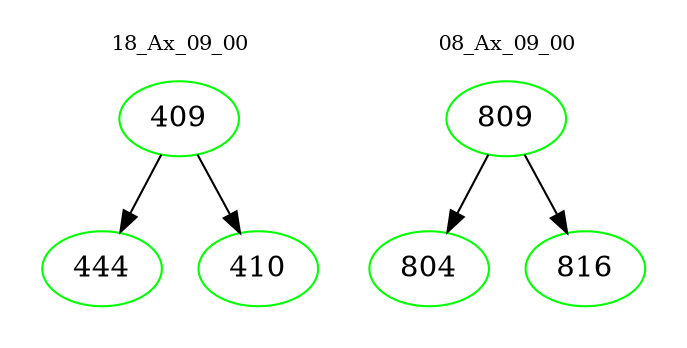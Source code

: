 digraph{
subgraph cluster_0 {
color = white
label = "18_Ax_09_00";
fontsize=10;
T0_409 [label="409", color="green"]
T0_409 -> T0_444 [color="black"]
T0_444 [label="444", color="green"]
T0_409 -> T0_410 [color="black"]
T0_410 [label="410", color="green"]
}
subgraph cluster_1 {
color = white
label = "08_Ax_09_00";
fontsize=10;
T1_809 [label="809", color="green"]
T1_809 -> T1_804 [color="black"]
T1_804 [label="804", color="green"]
T1_809 -> T1_816 [color="black"]
T1_816 [label="816", color="green"]
}
}
